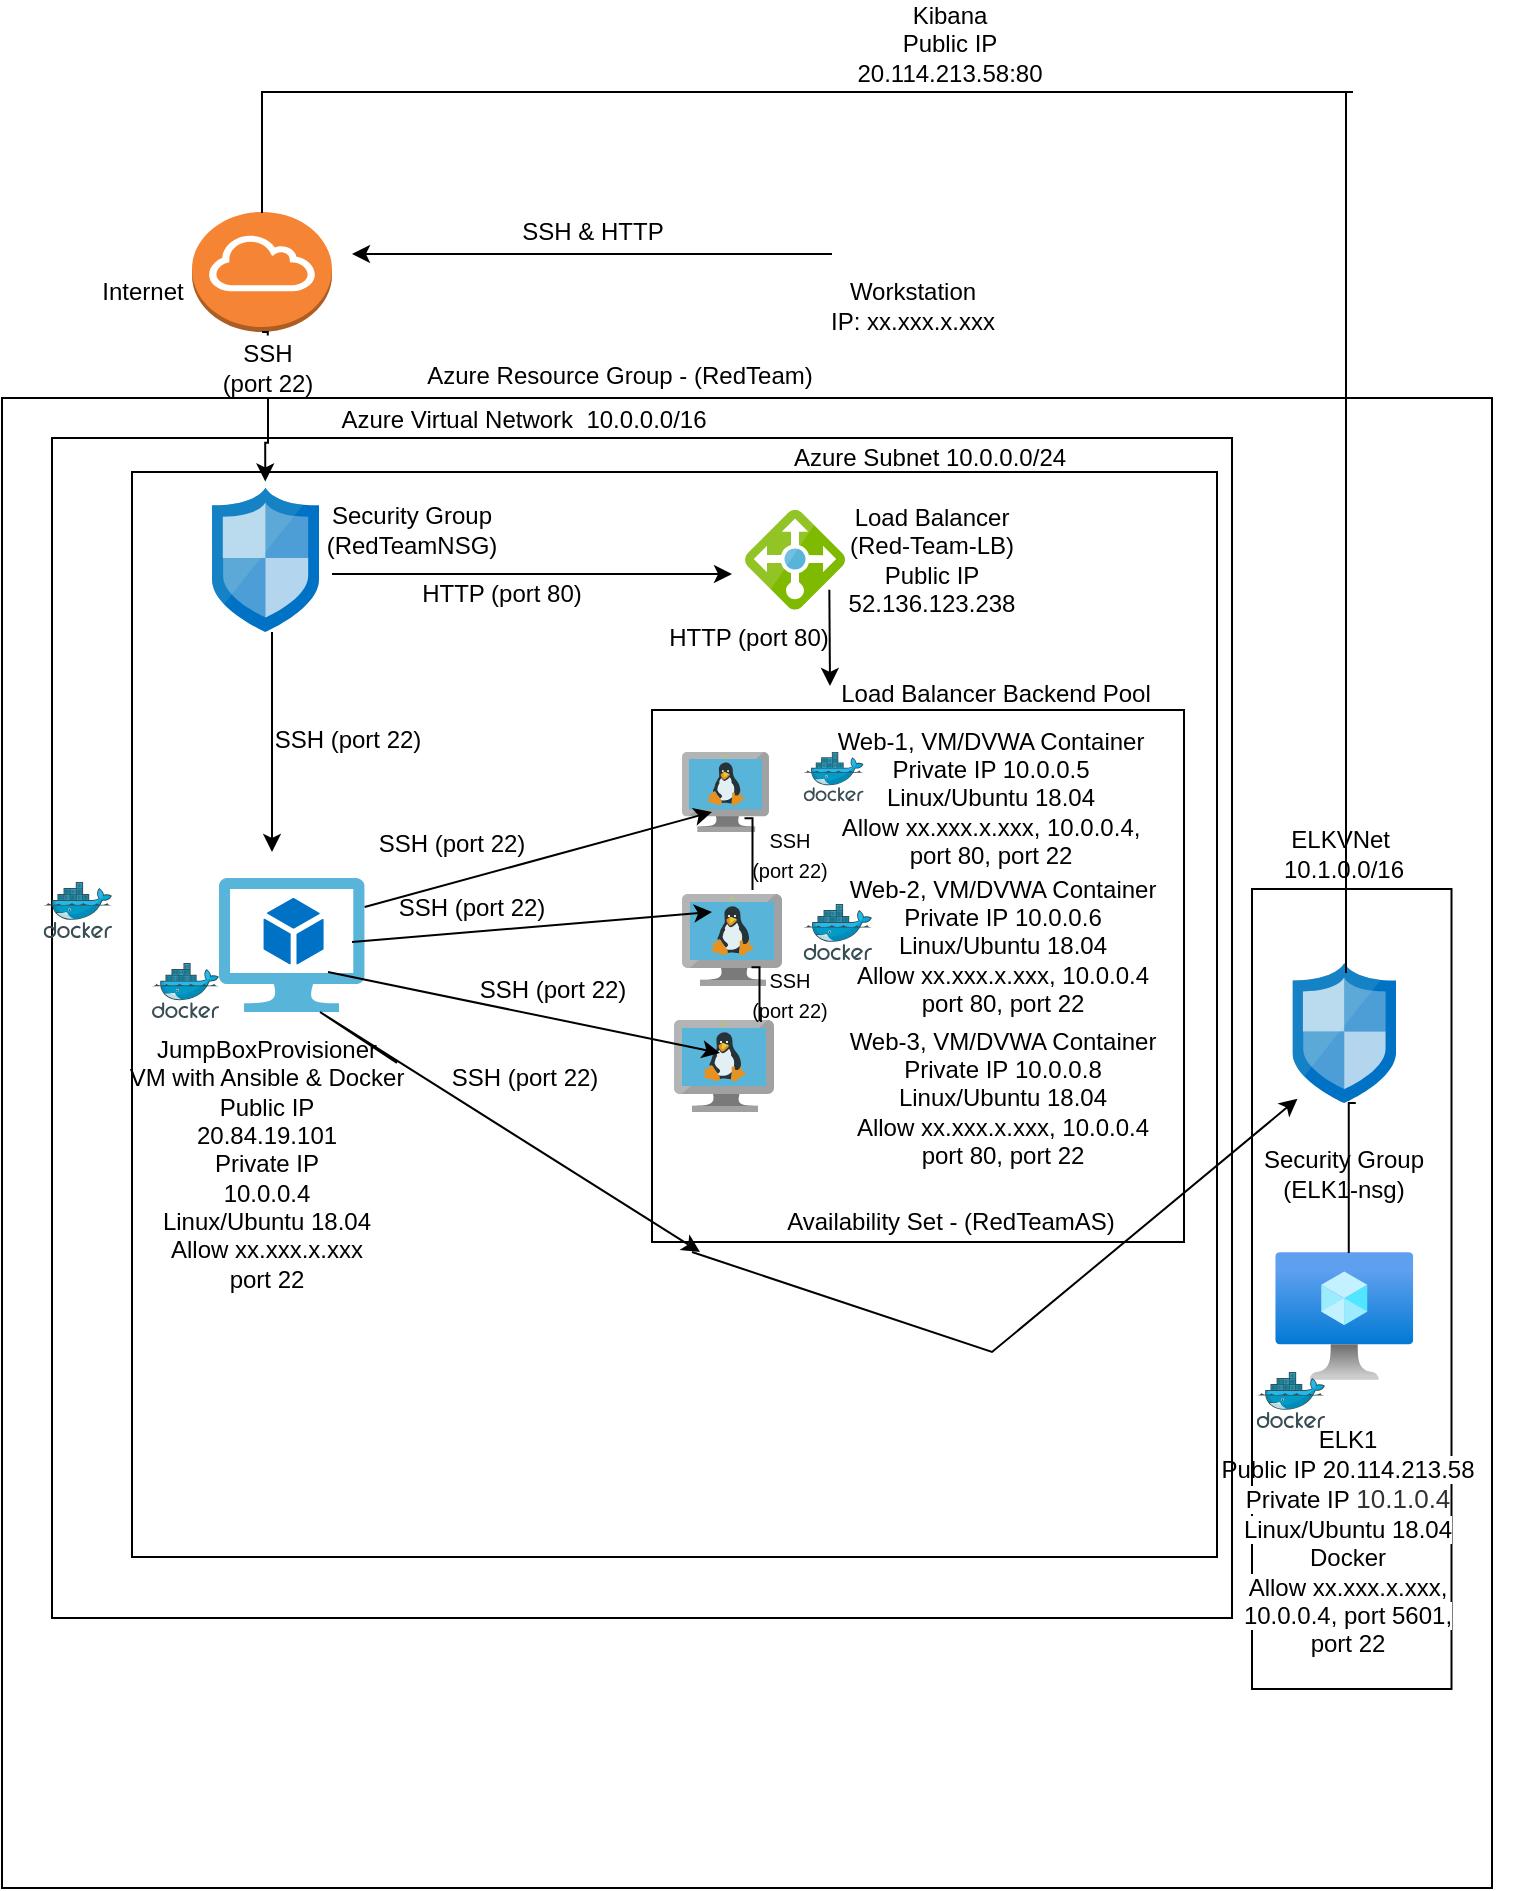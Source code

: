 <mxfile version="15.8.7" type="google"><diagram id="WzucsT6yNqiudWVPZJ-P" name="Page-1"><mxGraphModel dx="756" dy="1525" grid="1" gridSize="10" guides="1" tooltips="1" connect="1" arrows="1" fold="1" page="1" pageScale="1" pageWidth="850" pageHeight="1100" math="0" shadow="0"><root><mxCell id="0"/><mxCell id="1" parent="0"/><mxCell id="wg0jhoDlTeRWminIXX47-11" value="" style="whiteSpace=wrap;html=1;aspect=fixed;" parent="1" vertex="1"><mxGeometry x="125" y="13" width="745" height="745" as="geometry"/></mxCell><mxCell id="M86I7v_ZzIiH5RGYhvwP-10" value="" style="whiteSpace=wrap;html=1;aspect=fixed;" parent="1" vertex="1"><mxGeometry x="150" y="33" width="590" height="590" as="geometry"/></mxCell><mxCell id="M86I7v_ZzIiH5RGYhvwP-17" value="" style="whiteSpace=wrap;html=1;aspect=fixed;" parent="1" vertex="1"><mxGeometry x="190.0" y="50" width="542.5" height="542.5" as="geometry"/></mxCell><mxCell id="M86I7v_ZzIiH5RGYhvwP-13" value="" style="whiteSpace=wrap;html=1;aspect=fixed;" parent="1" vertex="1"><mxGeometry x="450" y="169" width="266" height="266" as="geometry"/></mxCell><mxCell id="wg0jhoDlTeRWminIXX47-1" value="" style="sketch=0;aspect=fixed;html=1;points=[];align=center;image;fontSize=12;image=img/lib/mscae/VM_Linux.svg;" parent="1" vertex="1"><mxGeometry x="465" y="190" width="43.48" height="40" as="geometry"/></mxCell><mxCell id="wg0jhoDlTeRWminIXX47-2" value="" style="sketch=0;aspect=fixed;html=1;points=[];align=center;image;fontSize=12;image=img/lib/mscae/VM_Linux.svg;" parent="1" vertex="1"><mxGeometry x="465" y="261" width="50" height="46" as="geometry"/></mxCell><mxCell id="wg0jhoDlTeRWminIXX47-4" value="" style="sketch=0;aspect=fixed;html=1;points=[];align=center;image;fontSize=12;image=img/lib/mscae/VM_Linux.svg;" parent="1" vertex="1"><mxGeometry x="461" y="324" width="50" height="46" as="geometry"/></mxCell><mxCell id="wg0jhoDlTeRWminIXX47-5" value="" style="sketch=0;aspect=fixed;html=1;points=[];align=center;image;fontSize=12;image=img/lib/mscae/Virtual_Machine_2.svg;" parent="1" vertex="1"><mxGeometry x="233.5" y="253" width="72.83" height="67" as="geometry"/></mxCell><mxCell id="wg0jhoDlTeRWminIXX47-6" value="Web-1,&amp;nbsp;VM/DVWA Container&lt;br&gt;Private IP 10.0.0.5&lt;br&gt;Linux/Ubuntu 18.04&lt;br&gt;Allow xx.xxx.x.xxx, 10.0.0.4,&lt;br&gt;port 80, port 22" style="text;html=1;align=center;verticalAlign=middle;resizable=0;points=[];autosize=1;strokeColor=none;fillColor=none;" parent="1" vertex="1"><mxGeometry x="534.15" y="173" width="170" height="80" as="geometry"/></mxCell><mxCell id="wg0jhoDlTeRWminIXX47-7" value="Web-2,&amp;nbsp;VM/DVWA Container&lt;br&gt;Private IP&amp;nbsp;10.0.0.6&lt;br&gt;Linux/Ubuntu 18.04&lt;br&gt;Allow xx.xxx.x.xxx, 10.0.0.4&lt;br&gt;port 80, port 22" style="text;html=1;align=center;verticalAlign=middle;resizable=0;points=[];autosize=1;strokeColor=none;fillColor=none;" parent="1" vertex="1"><mxGeometry x="540" y="246.5" width="170" height="80" as="geometry"/></mxCell><mxCell id="wg0jhoDlTeRWminIXX47-8" value="Web-3,&amp;nbsp;VM/DVWA Container&lt;br&gt;Private IP&amp;nbsp;10.0.0.8&lt;br&gt;Linux/Ubuntu 18.04&lt;br&gt;Allow xx.xxx.x.xxx, 10.0.0.4&lt;br&gt;port 80, port 22" style="text;html=1;align=center;verticalAlign=middle;resizable=0;points=[];autosize=1;strokeColor=none;fillColor=none;" parent="1" vertex="1"><mxGeometry x="540" y="323" width="170" height="80" as="geometry"/></mxCell><mxCell id="wg0jhoDlTeRWminIXX47-9" value="JumpBoxProvisioner&lt;br&gt;VM with Ansible &amp;amp; Docker&lt;br&gt;Public IP&lt;br&gt;20.84.19.101&lt;br&gt;Private IP&lt;br&gt;10.0.0.4&lt;br&gt;Linux/Ubuntu 18.04&lt;br&gt;Allow xx.xxx.x.xxx&lt;br&gt;port 22" style="text;html=1;align=center;verticalAlign=middle;resizable=0;points=[];autosize=1;strokeColor=none;fillColor=none;" parent="1" vertex="1"><mxGeometry x="181.75" y="331" width="150" height="130" as="geometry"/></mxCell><mxCell id="wg0jhoDlTeRWminIXX47-12" value="Load Balancer&lt;br&gt;(Red-Team-LB)&lt;br&gt;Public IP&lt;br&gt;52.136.123.238" style="text;html=1;strokeColor=none;fillColor=none;align=center;verticalAlign=middle;whiteSpace=wrap;rounded=0;" parent="1" vertex="1"><mxGeometry x="560" y="78.85" width="60" height="30" as="geometry"/></mxCell><mxCell id="wg0jhoDlTeRWminIXX47-13" value="Azure Resource Group - (RedTeam)" style="text;html=1;strokeColor=none;fillColor=none;align=center;verticalAlign=middle;whiteSpace=wrap;rounded=0;" parent="1" vertex="1"><mxGeometry x="318.5" y="-15" width="230" height="33" as="geometry"/></mxCell><mxCell id="UZ7SBt5MWei3jfaFILSB-19" style="edgeStyle=orthogonalEdgeStyle;rounded=0;orthogonalLoop=1;jettySize=auto;html=1;exitX=0.5;exitY=1;exitDx=0;exitDy=0;exitPerimeter=0;entryX=0.498;entryY=-0.041;entryDx=0;entryDy=0;entryPerimeter=0;startArrow=none;" parent="1" source="XFvZmi_JjZ1ZqLV4v8gB-1" target="M86I7v_ZzIiH5RGYhvwP-24" edge="1"><mxGeometry relative="1" as="geometry"/></mxCell><mxCell id="M86I7v_ZzIiH5RGYhvwP-1" value="" style="outlineConnect=0;dashed=0;verticalLabelPosition=bottom;verticalAlign=top;align=center;html=1;shape=mxgraph.aws3.internet_gateway;fillColor=#F58534;gradientColor=none;" parent="1" vertex="1"><mxGeometry x="220" y="-80" width="70" height="60" as="geometry"/></mxCell><mxCell id="M86I7v_ZzIiH5RGYhvwP-2" value="" style="shape=image;html=1;verticalAlign=top;verticalLabelPosition=bottom;labelBackgroundColor=#ffffff;imageAspect=0;aspect=fixed;image=https://cdn3.iconfinder.com/data/icons/business-and-education-1/512/263_workplace_workstation_office_lamp_computer-128.png" parent="1" vertex="1"><mxGeometry x="546.5" y="-88" width="48" height="48" as="geometry"/></mxCell><mxCell id="M86I7v_ZzIiH5RGYhvwP-3" value="&lt;br&gt;Workstation&lt;br&gt;IP: xx.xxx.x.xxx" style="text;html=1;align=center;verticalAlign=middle;resizable=0;points=[];autosize=1;strokeColor=none;fillColor=none;" parent="1" vertex="1"><mxGeometry x="530" y="-65" width="100" height="50" as="geometry"/></mxCell><mxCell id="M86I7v_ZzIiH5RGYhvwP-4" value="Internet" style="text;html=1;align=center;verticalAlign=middle;resizable=0;points=[];autosize=1;strokeColor=none;fillColor=none;" parent="1" vertex="1"><mxGeometry x="165" y="-50" width="60" height="20" as="geometry"/></mxCell><mxCell id="M86I7v_ZzIiH5RGYhvwP-9" value="" style="sketch=0;aspect=fixed;html=1;points=[];align=center;image;fontSize=12;image=img/lib/mscae/Load_Balancer_feature.svg;" parent="1" vertex="1"><mxGeometry x="496.5" y="68.85" width="50" height="50" as="geometry"/></mxCell><mxCell id="M86I7v_ZzIiH5RGYhvwP-11" value="Azure Virtual Network&amp;nbsp; 10.0.0.0/16" style="text;html=1;strokeColor=none;fillColor=none;align=center;verticalAlign=middle;whiteSpace=wrap;rounded=0;" parent="1" vertex="1"><mxGeometry x="261" y="9" width="250" height="30" as="geometry"/></mxCell><mxCell id="M86I7v_ZzIiH5RGYhvwP-19" value="Azure Subnet 10.0.0.0/24" style="text;html=1;strokeColor=none;fillColor=none;align=center;verticalAlign=middle;whiteSpace=wrap;rounded=0;" parent="1" vertex="1"><mxGeometry x="474" y="27.5" width="230" height="30" as="geometry"/></mxCell><mxCell id="M86I7v_ZzIiH5RGYhvwP-24" value="" style="sketch=0;aspect=fixed;html=1;points=[];align=center;image;fontSize=12;image=img/lib/mscae/Network_Security_Groups_Classic.svg;" parent="1" vertex="1"><mxGeometry x="230" y="57.7" width="53.5" height="72.3" as="geometry"/></mxCell><mxCell id="M86I7v_ZzIiH5RGYhvwP-25" value="Security Group (RedTeamNSG)" style="text;html=1;strokeColor=none;fillColor=none;align=center;verticalAlign=middle;whiteSpace=wrap;rounded=0;" parent="1" vertex="1"><mxGeometry x="300" y="70" width="60" height="17.85" as="geometry"/></mxCell><mxCell id="M86I7v_ZzIiH5RGYhvwP-30" value="" style="endArrow=classic;html=1;rounded=0;exitX=1;exitY=0.217;exitDx=0;exitDy=0;exitPerimeter=0;" parent="1" source="wg0jhoDlTeRWminIXX47-5" edge="1"><mxGeometry width="50" height="50" relative="1" as="geometry"><mxPoint x="310" y="270" as="sourcePoint"/><mxPoint x="480" y="220" as="targetPoint"/></mxGeometry></mxCell><mxCell id="M86I7v_ZzIiH5RGYhvwP-31" value="" style="endArrow=classic;html=1;rounded=0;" parent="1" edge="1"><mxGeometry width="50" height="50" relative="1" as="geometry"><mxPoint x="288" y="300" as="sourcePoint"/><mxPoint x="484" y="340.5" as="targetPoint"/></mxGeometry></mxCell><mxCell id="M86I7v_ZzIiH5RGYhvwP-33" value="SSH (port 22)&lt;br&gt;" style="text;html=1;strokeColor=none;fillColor=none;align=center;verticalAlign=middle;whiteSpace=wrap;rounded=0;" parent="1" vertex="1"><mxGeometry x="310" y="221" width="80" height="30" as="geometry"/></mxCell><mxCell id="M86I7v_ZzIiH5RGYhvwP-34" value="SSH (port 22)" style="text;html=1;strokeColor=none;fillColor=none;align=center;verticalAlign=middle;whiteSpace=wrap;rounded=0;" parent="1" vertex="1"><mxGeometry x="346.5" y="338" width="79" height="30" as="geometry"/></mxCell><mxCell id="TWHGhxZVKSS2lSY2foZ8-2" value="" style="endArrow=classic;html=1;rounded=0;" parent="1" edge="1"><mxGeometry width="50" height="50" relative="1" as="geometry"><mxPoint x="300" y="285" as="sourcePoint"/><mxPoint x="480" y="270" as="targetPoint"/></mxGeometry></mxCell><mxCell id="UZ7SBt5MWei3jfaFILSB-4" value="" style="endArrow=classic;html=1;rounded=0;" parent="1" edge="1"><mxGeometry width="50" height="50" relative="1" as="geometry"><mxPoint x="540" y="-59" as="sourcePoint"/><mxPoint x="300" y="-59" as="targetPoint"/><Array as="points"><mxPoint x="454" y="-59"/></Array></mxGeometry></mxCell><mxCell id="UZ7SBt5MWei3jfaFILSB-14" value="SSH &amp;amp; HTTP" style="text;html=1;align=center;verticalAlign=middle;resizable=0;points=[];autosize=1;strokeColor=none;fillColor=none;" parent="1" vertex="1"><mxGeometry x="375" y="-80" width="90" height="20" as="geometry"/></mxCell><mxCell id="UZ7SBt5MWei3jfaFILSB-22" value="" style="endArrow=classic;html=1;rounded=0;" parent="1" edge="1"><mxGeometry width="50" height="50" relative="1" as="geometry"><mxPoint x="290" y="101" as="sourcePoint"/><mxPoint x="490" y="101" as="targetPoint"/></mxGeometry></mxCell><mxCell id="UZ7SBt5MWei3jfaFILSB-25" value="" style="endArrow=classic;html=1;rounded=0;" parent="1" edge="1"><mxGeometry width="50" height="50" relative="1" as="geometry"><mxPoint x="260" y="130" as="sourcePoint"/><mxPoint x="260" y="240" as="targetPoint"/><Array as="points"/></mxGeometry></mxCell><mxCell id="UZ7SBt5MWei3jfaFILSB-27" value="Load Balancer Backend Pool" style="text;html=1;strokeColor=none;fillColor=none;align=center;verticalAlign=middle;whiteSpace=wrap;rounded=0;" parent="1" vertex="1"><mxGeometry x="527" y="152" width="190" height="18" as="geometry"/></mxCell><mxCell id="UZ7SBt5MWei3jfaFILSB-29" value="Availability Set - (RedTeamAS)" style="text;html=1;strokeColor=none;fillColor=none;align=center;verticalAlign=middle;whiteSpace=wrap;rounded=0;" parent="1" vertex="1"><mxGeometry x="511" y="410" width="176.5" height="30" as="geometry"/></mxCell><mxCell id="UZ7SBt5MWei3jfaFILSB-30" value="SSH (port 22)" style="text;html=1;strokeColor=none;fillColor=none;align=center;verticalAlign=middle;whiteSpace=wrap;rounded=0;" parent="1" vertex="1"><mxGeometry x="256" y="169" width="84" height="30" as="geometry"/></mxCell><mxCell id="UZ7SBt5MWei3jfaFILSB-33" value="HTTP (port 80)" style="text;html=1;strokeColor=none;fillColor=none;align=center;verticalAlign=middle;whiteSpace=wrap;rounded=0;" parent="1" vertex="1"><mxGeometry x="330" y="95.85" width="90" height="30" as="geometry"/></mxCell><mxCell id="UZ7SBt5MWei3jfaFILSB-35" value="" style="sketch=0;aspect=fixed;html=1;points=[];align=center;image;fontSize=12;image=img/lib/mscae/Docker.svg;" parent="1" vertex="1"><mxGeometry x="525.85" y="190" width="30" height="24.6" as="geometry"/></mxCell><mxCell id="UZ7SBt5MWei3jfaFILSB-41" value="" style="endArrow=classic;html=1;rounded=0;" parent="1" edge="1"><mxGeometry width="50" height="50" relative="1" as="geometry"><mxPoint x="538.67" y="108.85" as="sourcePoint"/><mxPoint x="539" y="157" as="targetPoint"/><Array as="points"/></mxGeometry></mxCell><mxCell id="UZ7SBt5MWei3jfaFILSB-46" value="" style="sketch=0;aspect=fixed;html=1;points=[];align=center;image;fontSize=12;image=img/lib/mscae/Docker.svg;" parent="1" vertex="1"><mxGeometry x="145.85" y="255" width="34.15" height="28" as="geometry"/></mxCell><mxCell id="UZ7SBt5MWei3jfaFILSB-47" value="" style="sketch=0;aspect=fixed;html=1;points=[];align=center;image;fontSize=12;image=img/lib/mscae/Docker.svg;" parent="1" vertex="1"><mxGeometry x="525.85" y="266" width="34.15" height="28" as="geometry"/></mxCell><mxCell id="UZ7SBt5MWei3jfaFILSB-53" value="SSH (port 22)&lt;br&gt;" style="text;html=1;strokeColor=none;fillColor=none;align=center;verticalAlign=middle;whiteSpace=wrap;rounded=0;" parent="1" vertex="1"><mxGeometry x="320" y="253" width="80" height="30" as="geometry"/></mxCell><mxCell id="UZ7SBt5MWei3jfaFILSB-54" value="HTTP (port 80)" style="text;html=1;strokeColor=none;fillColor=none;align=center;verticalAlign=middle;whiteSpace=wrap;rounded=0;" parent="1" vertex="1"><mxGeometry x="455" y="118" width="87" height="30" as="geometry"/></mxCell><mxCell id="UZ7SBt5MWei3jfaFILSB-55" value="" style="sketch=0;aspect=fixed;html=1;points=[];align=center;image;fontSize=12;image=img/lib/mscae/Docker.svg;" parent="1" vertex="1"><mxGeometry x="200" y="295.53" width="33.5" height="27.47" as="geometry"/></mxCell><mxCell id="UZ7SBt5MWei3jfaFILSB-58" value="" style="shape=image;html=1;verticalAlign=top;verticalLabelPosition=bottom;labelBackgroundColor=#ffffff;imageAspect=0;aspect=fixed;image=https://cdn1.iconfinder.com/data/icons/Futurosoft%20Icons%200.5.2/128x128/apps/applixware.png" parent="1" vertex="1"><mxGeometry x="205" y="267.5" width="23" height="23" as="geometry"/></mxCell><mxCell id="J-2kSX31JKeF0YgYcfdz-8" value="" style="rounded=0;whiteSpace=wrap;html=1;fontSize=12;direction=south;" parent="1" vertex="1"><mxGeometry x="750" y="258.5" width="99.75" height="400" as="geometry"/></mxCell><mxCell id="J-2kSX31JKeF0YgYcfdz-3" value="&lt;font style=&quot;font-size: 12px&quot;&gt;ELKVNet&amp;nbsp;&lt;br&gt;&lt;span style=&quot;background-color: rgb(255 , 255 , 255)&quot;&gt;10.1.0.0/16&lt;/span&gt;&lt;/font&gt;" style="text;html=1;strokeColor=none;fillColor=none;align=center;verticalAlign=middle;whiteSpace=wrap;rounded=0;" parent="1" vertex="1"><mxGeometry x="701.13" y="221" width="190" height="40" as="geometry"/></mxCell><mxCell id="J-2kSX31JKeF0YgYcfdz-4" value="" style="aspect=fixed;html=1;points=[];align=center;image;fontSize=12;image=img/lib/azure2/compute/Virtual_Machine.svg;" parent="1" vertex="1"><mxGeometry x="761.63" y="440" width="69" height="64" as="geometry"/></mxCell><mxCell id="J-2kSX31JKeF0YgYcfdz-5" value="ELK1&lt;br&gt;&lt;font style=&quot;font-size: 12px&quot;&gt;Public IP&amp;nbsp;&lt;span style=&quot;font-family: &amp;#34;az_ea_font&amp;#34; , &amp;#34;segoe ui&amp;#34; , &amp;#34;az_font&amp;#34; , , , &amp;#34;blinkmacsystemfont&amp;#34; , &amp;#34;roboto&amp;#34; , &amp;#34;oxygen&amp;#34; , &amp;#34;ubuntu&amp;#34; , &amp;#34;cantarell&amp;#34; , &amp;#34;open sans&amp;#34; , &amp;#34;helvetica neue&amp;#34; , sans-serif ; background-color: rgb(255 , 255 , 255)&quot;&gt;20.114.213.58&lt;br&gt;Private IP&amp;nbsp;&lt;/span&gt;&lt;span style=&quot;color: rgb(50 , 49 , 48) ; font-family: &amp;#34;az_ea_font&amp;#34; , &amp;#34;segoe ui&amp;#34; , &amp;#34;az_font&amp;#34; , , , &amp;#34;blinkmacsystemfont&amp;#34; , &amp;#34;roboto&amp;#34; , &amp;#34;oxygen&amp;#34; , &amp;#34;ubuntu&amp;#34; , &amp;#34;cantarell&amp;#34; , &amp;#34;open sans&amp;#34; , &amp;#34;helvetica neue&amp;#34; , sans-serif ; font-size: 13px ; background-color: rgb(255 , 255 , 255)&quot;&gt;10.1.0.4&lt;br&gt;&lt;/span&gt;&lt;span style=&quot;font-family: &amp;#34;az_ea_font&amp;#34; , &amp;#34;segoe ui&amp;#34; , &amp;#34;az_font&amp;#34; , , , &amp;#34;blinkmacsystemfont&amp;#34; , &amp;#34;roboto&amp;#34; , &amp;#34;oxygen&amp;#34; , &amp;#34;ubuntu&amp;#34; , &amp;#34;cantarell&amp;#34; , &amp;#34;open sans&amp;#34; , &amp;#34;helvetica neue&amp;#34; , sans-serif ; background-color: rgb(255 , 255 , 255)&quot;&gt;Linux/Ubuntu 18.04&lt;br&gt;Docker&lt;br&gt;Allow xx.xxx.x.xxx, 10.0.0.4, port 5601, &lt;br&gt;port 22&lt;br&gt;&lt;/span&gt;&lt;/font&gt;" style="text;html=1;strokeColor=none;fillColor=none;align=center;verticalAlign=middle;whiteSpace=wrap;rounded=0;fontSize=12;" parent="1" vertex="1"><mxGeometry x="726.13" y="550" width="143.87" height="70" as="geometry"/></mxCell><mxCell id="J-2kSX31JKeF0YgYcfdz-6" value="" style="sketch=0;aspect=fixed;html=1;points=[];align=center;image;fontSize=12;image=img/lib/mscae/Network_Security_Groups_Classic.svg;" parent="1" vertex="1"><mxGeometry x="770.23" y="295.53" width="51.8" height="70" as="geometry"/></mxCell><mxCell id="B1k5pTh2SuPVBvDNU83o-5" value="" style="endArrow=classic;html=1;rounded=0;" parent="1" edge="1"><mxGeometry width="50" height="50" relative="1" as="geometry"><mxPoint x="322.5" y="345.5" as="sourcePoint"/><mxPoint x="474" y="440" as="targetPoint"/><Array as="points"><mxPoint x="284" y="320"/></Array></mxGeometry></mxCell><mxCell id="B1k5pTh2SuPVBvDNU83o-6" value="" style="endArrow=classic;html=1;rounded=0;entryX=0.049;entryY=0.969;entryDx=0;entryDy=0;entryPerimeter=0;" parent="1" target="J-2kSX31JKeF0YgYcfdz-6" edge="1"><mxGeometry width="50" height="50" relative="1" as="geometry"><mxPoint x="470" y="440" as="sourcePoint"/><mxPoint x="580" y="420" as="targetPoint"/><Array as="points"><mxPoint x="620" y="490"/></Array></mxGeometry></mxCell><mxCell id="B1k5pTh2SuPVBvDNU83o-8" value="SSH (port 22)" style="text;html=1;strokeColor=none;fillColor=none;align=center;verticalAlign=middle;whiteSpace=wrap;rounded=0;" parent="1" vertex="1"><mxGeometry x="361" y="294" width="79" height="30" as="geometry"/></mxCell><mxCell id="B1k5pTh2SuPVBvDNU83o-11" value="Security Group (ELK1-nsg)" style="text;html=1;strokeColor=none;fillColor=none;align=center;verticalAlign=middle;whiteSpace=wrap;rounded=0;" parent="1" vertex="1"><mxGeometry x="752.38" y="392.15" width="87.5" height="17.85" as="geometry"/></mxCell><mxCell id="B1k5pTh2SuPVBvDNU83o-15" value="" style="shape=partialRectangle;whiteSpace=wrap;html=1;bottom=0;right=0;fillColor=none;" parent="1" vertex="1"><mxGeometry x="255" y="-140" width="545" height="60" as="geometry"/></mxCell><mxCell id="B1k5pTh2SuPVBvDNU83o-16" value="" style="shape=partialRectangle;whiteSpace=wrap;html=1;bottom=0;right=0;fillColor=none;direction=south;" parent="1" vertex="1"><mxGeometry x="717" y="-140" width="80" height="440" as="geometry"/></mxCell><mxCell id="B1k5pTh2SuPVBvDNU83o-18" value="Kibana&lt;br&gt;&lt;font style=&quot;font-size: 12px&quot;&gt;Public IP&lt;br&gt;&lt;span style=&quot;font-family: &amp;#34;az_ea_font&amp;#34; , &amp;#34;segoe ui&amp;#34; , &amp;#34;az_font&amp;#34; , , , &amp;#34;blinkmacsystemfont&amp;#34; , &amp;#34;roboto&amp;#34; , &amp;#34;oxygen&amp;#34; , &amp;#34;ubuntu&amp;#34; , &amp;#34;cantarell&amp;#34; , &amp;#34;open sans&amp;#34; , &amp;#34;helvetica neue&amp;#34; , sans-serif ; background-color: rgb(255 , 255 , 255)&quot;&gt;20.114.213.58:80&lt;/span&gt;&lt;span style=&quot;font-family: &amp;#34;az_ea_font&amp;#34; , &amp;#34;segoe ui&amp;#34; , &amp;#34;az_font&amp;#34; , , , &amp;#34;blinkmacsystemfont&amp;#34; , &amp;#34;roboto&amp;#34; , &amp;#34;oxygen&amp;#34; , &amp;#34;ubuntu&amp;#34; , &amp;#34;cantarell&amp;#34; , &amp;#34;open sans&amp;#34; , &amp;#34;helvetica neue&amp;#34; , sans-serif ; background-color: rgb(255 , 255 , 255)&quot;&gt;&lt;br&gt;&lt;/span&gt;&lt;/font&gt;" style="text;html=1;strokeColor=none;fillColor=none;align=center;verticalAlign=middle;whiteSpace=wrap;rounded=0;fontSize=12;" parent="1" vertex="1"><mxGeometry x="569.25" y="-179" width="60" height="30" as="geometry"/></mxCell><mxCell id="B1k5pTh2SuPVBvDNU83o-19" value="" style="shape=partialRectangle;whiteSpace=wrap;html=1;bottom=0;right=0;fillColor=none;" parent="1" vertex="1"><mxGeometry x="798.38" y="365.53" width="3" height="74.47" as="geometry"/></mxCell><mxCell id="XFvZmi_JjZ1ZqLV4v8gB-1" value="SSH &lt;br&gt;(port 22)" style="text;html=1;strokeColor=none;fillColor=none;align=center;verticalAlign=middle;whiteSpace=wrap;rounded=0;" vertex="1" parent="1"><mxGeometry x="228" y="-17" width="60" height="30" as="geometry"/></mxCell><mxCell id="XFvZmi_JjZ1ZqLV4v8gB-2" value="" style="edgeStyle=orthogonalEdgeStyle;rounded=0;orthogonalLoop=1;jettySize=auto;html=1;exitX=0.5;exitY=1;exitDx=0;exitDy=0;exitPerimeter=0;entryX=0.498;entryY=-0.041;entryDx=0;entryDy=0;entryPerimeter=0;endArrow=none;" edge="1" parent="1" source="M86I7v_ZzIiH5RGYhvwP-1" target="XFvZmi_JjZ1ZqLV4v8gB-1"><mxGeometry relative="1" as="geometry"><mxPoint x="255" y="-20" as="sourcePoint"/><mxPoint x="256.643" y="54.736" as="targetPoint"/></mxGeometry></mxCell><mxCell id="XFvZmi_JjZ1ZqLV4v8gB-4" value="" style="sketch=0;aspect=fixed;html=1;points=[];align=center;image;fontSize=12;image=img/lib/mscae/Docker.svg;" vertex="1" parent="1"><mxGeometry x="752.38" y="500" width="34.15" height="28" as="geometry"/></mxCell><mxCell id="XFvZmi_JjZ1ZqLV4v8gB-9" value="" style="shape=partialRectangle;whiteSpace=wrap;html=1;bottom=0;right=0;fillColor=none;direction=south;" vertex="1" parent="1"><mxGeometry x="496.75" y="223.1" width="3.5" height="35.4" as="geometry"/></mxCell><mxCell id="XFvZmi_JjZ1ZqLV4v8gB-10" value="" style="shape=partialRectangle;whiteSpace=wrap;html=1;bottom=0;right=0;fillColor=none;direction=south;" vertex="1" parent="1"><mxGeometry x="500.25" y="297.6" width="3.5" height="26.4" as="geometry"/></mxCell><mxCell id="XFvZmi_JjZ1ZqLV4v8gB-11" value="&lt;font style=&quot;font-size: 10px&quot;&gt;SSH &lt;br&gt;(port 22)&lt;/font&gt;" style="text;html=1;strokeColor=none;fillColor=none;align=center;verticalAlign=middle;whiteSpace=wrap;rounded=0;" vertex="1" parent="1"><mxGeometry x="488.5" y="235.5" width="60" height="11" as="geometry"/></mxCell><mxCell id="XFvZmi_JjZ1ZqLV4v8gB-12" value="&lt;font style=&quot;font-size: 10px&quot;&gt;SSH &lt;br&gt;(port 22)&lt;/font&gt;" style="text;html=1;strokeColor=none;fillColor=none;align=center;verticalAlign=middle;whiteSpace=wrap;rounded=0;" vertex="1" parent="1"><mxGeometry x="488.5" y="305.3" width="60" height="11" as="geometry"/></mxCell></root></mxGraphModel></diagram></mxfile>